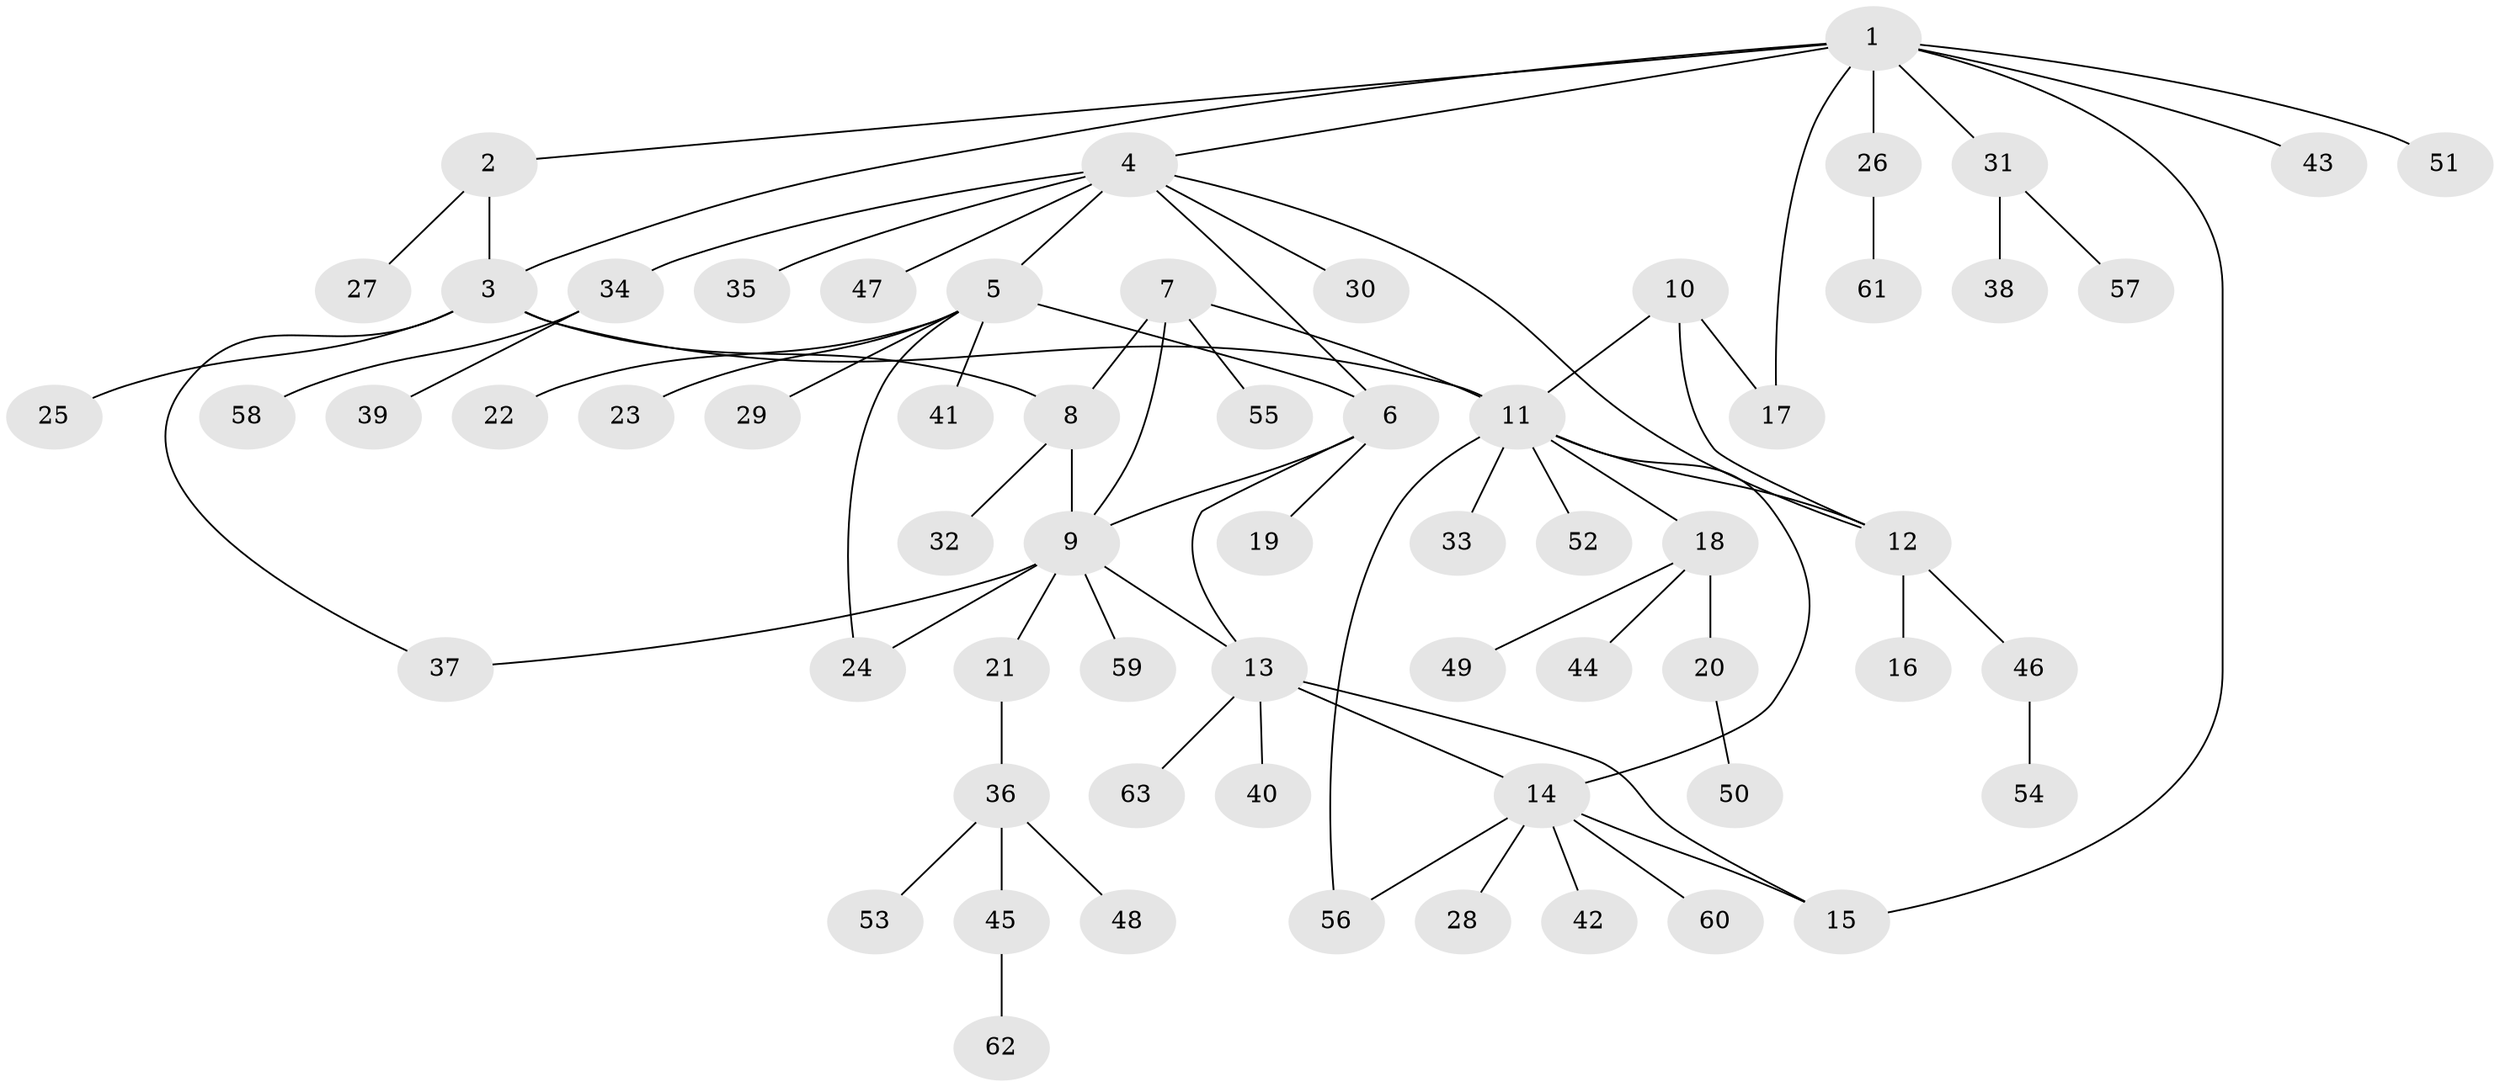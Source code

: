 // Generated by graph-tools (version 1.1) at 2025/37/03/09/25 02:37:37]
// undirected, 63 vertices, 77 edges
graph export_dot {
graph [start="1"]
  node [color=gray90,style=filled];
  1;
  2;
  3;
  4;
  5;
  6;
  7;
  8;
  9;
  10;
  11;
  12;
  13;
  14;
  15;
  16;
  17;
  18;
  19;
  20;
  21;
  22;
  23;
  24;
  25;
  26;
  27;
  28;
  29;
  30;
  31;
  32;
  33;
  34;
  35;
  36;
  37;
  38;
  39;
  40;
  41;
  42;
  43;
  44;
  45;
  46;
  47;
  48;
  49;
  50;
  51;
  52;
  53;
  54;
  55;
  56;
  57;
  58;
  59;
  60;
  61;
  62;
  63;
  1 -- 2;
  1 -- 3;
  1 -- 4;
  1 -- 15;
  1 -- 17;
  1 -- 26;
  1 -- 31;
  1 -- 43;
  1 -- 51;
  2 -- 3;
  2 -- 27;
  3 -- 8;
  3 -- 11;
  3 -- 25;
  3 -- 37;
  4 -- 5;
  4 -- 6;
  4 -- 12;
  4 -- 30;
  4 -- 34;
  4 -- 35;
  4 -- 47;
  5 -- 6;
  5 -- 22;
  5 -- 23;
  5 -- 24;
  5 -- 29;
  5 -- 41;
  6 -- 9;
  6 -- 13;
  6 -- 19;
  7 -- 8;
  7 -- 9;
  7 -- 11;
  7 -- 55;
  8 -- 9;
  8 -- 32;
  9 -- 13;
  9 -- 21;
  9 -- 24;
  9 -- 37;
  9 -- 59;
  10 -- 11;
  10 -- 12;
  10 -- 17;
  11 -- 12;
  11 -- 14;
  11 -- 18;
  11 -- 33;
  11 -- 52;
  11 -- 56;
  12 -- 16;
  12 -- 46;
  13 -- 14;
  13 -- 15;
  13 -- 40;
  13 -- 63;
  14 -- 15;
  14 -- 28;
  14 -- 42;
  14 -- 56;
  14 -- 60;
  18 -- 20;
  18 -- 44;
  18 -- 49;
  20 -- 50;
  21 -- 36;
  26 -- 61;
  31 -- 38;
  31 -- 57;
  34 -- 39;
  34 -- 58;
  36 -- 45;
  36 -- 48;
  36 -- 53;
  45 -- 62;
  46 -- 54;
}
